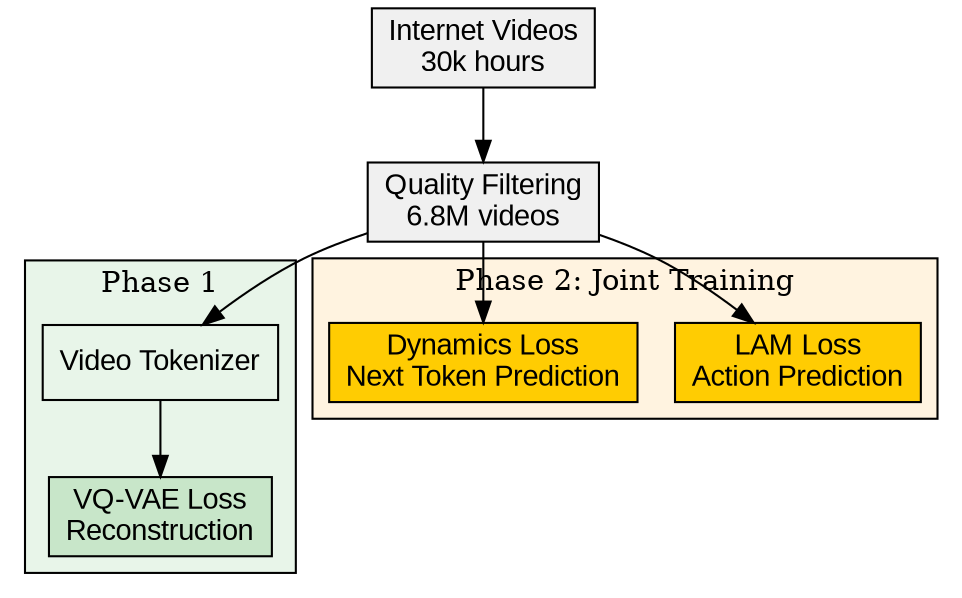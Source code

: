 digraph TrainingPipeline {
    rankdir=TD;
    node [shape=box, style=filled, fontname="Arial"];
    
    // Data source
    internet_videos [label="Internet Videos\n30k hours", fillcolor="#f0f0f0"];
    quality_filtering [label="Quality Filtering\n6.8M videos", fillcolor="#f0f0f0"];
    
    subgraph cluster_phase1 {
        label="Phase 1";
        style=filled;
        fillcolor="#e8f5e9";
        
        tokenizer_training [label="Video Tokenizer", fillcolor="#e8f5e9"];
        vqvae_loss [label="VQ-VAE Loss\nReconstruction", fillcolor="#c8e6c9"];
    }
    
    subgraph cluster_phase2 {
        label="Phase 2: Joint Training";
        style=filled;
        fillcolor="#fff3e0";
        
        lam_loss [label="LAM Loss\nAction Prediction", fillcolor="#ffcc02"];
        dynamics_loss [label="Dynamics Loss\nNext Token Prediction", fillcolor="#ffcc02"];
    }
    
    internet_videos -> quality_filtering;
    quality_filtering -> tokenizer_training;
    quality_filtering -> lam_loss;
    quality_filtering -> dynamics_loss;
    tokenizer_training -> vqvae_loss;
}

